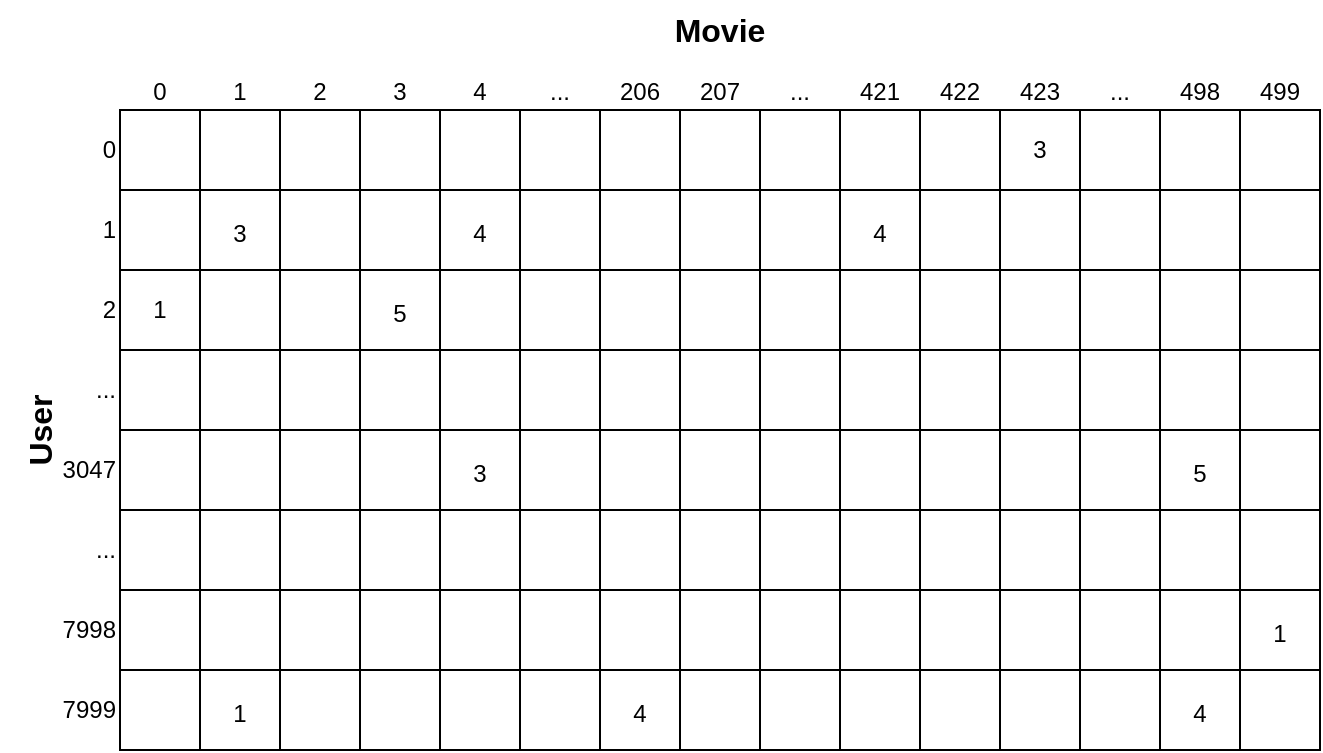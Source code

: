 <mxfile version="20.3.0" type="device"><diagram id="9Om4gq8bG-3gStliIBa_" name="Page-1"><mxGraphModel dx="399" dy="277" grid="1" gridSize="10" guides="1" tooltips="1" connect="1" arrows="1" fold="1" page="1" pageScale="1" pageWidth="850" pageHeight="1100" math="0" shadow="0"><root><mxCell id="0"/><mxCell id="1" parent="0"/><mxCell id="I-Z2u-x2eK2UeabeaZF--166" value="" style="group;verticalAlign=bottom;fillColor=default;strokeColor=default;rounded=0;container=0;" parent="1" vertex="1" connectable="0"><mxGeometry x="80" y="80" width="600" height="320" as="geometry"/></mxCell><mxCell id="I-Z2u-x2eK2UeabeaZF--1" value="0" style="rounded=0;whiteSpace=wrap;html=1;labelPosition=center;verticalLabelPosition=top;align=center;verticalAlign=bottom;" parent="1" vertex="1"><mxGeometry x="80" y="80" width="40" height="40" as="geometry"/></mxCell><mxCell id="I-Z2u-x2eK2UeabeaZF--2" value="1" style="rounded=0;whiteSpace=wrap;html=1;verticalAlign=bottom;labelPosition=center;verticalLabelPosition=top;align=center;" parent="1" vertex="1"><mxGeometry x="120" y="80" width="40" height="40" as="geometry"/></mxCell><mxCell id="I-Z2u-x2eK2UeabeaZF--3" value="2" style="rounded=0;whiteSpace=wrap;html=1;verticalAlign=bottom;labelPosition=center;verticalLabelPosition=top;align=center;" parent="1" vertex="1"><mxGeometry x="160" y="80" width="40" height="40" as="geometry"/></mxCell><mxCell id="I-Z2u-x2eK2UeabeaZF--4" value="3" style="rounded=0;whiteSpace=wrap;html=1;verticalAlign=bottom;labelPosition=center;verticalLabelPosition=top;align=center;" parent="1" vertex="1"><mxGeometry x="200" y="80" width="40" height="40" as="geometry"/></mxCell><mxCell id="I-Z2u-x2eK2UeabeaZF--5" value="4" style="rounded=0;whiteSpace=wrap;html=1;verticalAlign=bottom;labelPosition=center;verticalLabelPosition=top;align=center;" parent="1" vertex="1"><mxGeometry x="240" y="80" width="40" height="40" as="geometry"/></mxCell><mxCell id="I-Z2u-x2eK2UeabeaZF--6" value="..." style="rounded=0;whiteSpace=wrap;html=1;verticalAlign=bottom;labelPosition=center;verticalLabelPosition=top;align=center;" parent="1" vertex="1"><mxGeometry x="280" y="80" width="40" height="40" as="geometry"/></mxCell><mxCell id="I-Z2u-x2eK2UeabeaZF--7" value="206" style="rounded=0;whiteSpace=wrap;html=1;verticalAlign=bottom;labelPosition=center;verticalLabelPosition=top;align=center;" parent="1" vertex="1"><mxGeometry x="320" y="80" width="40" height="40" as="geometry"/></mxCell><mxCell id="I-Z2u-x2eK2UeabeaZF--8" value="207" style="rounded=0;whiteSpace=wrap;html=1;verticalAlign=bottom;labelPosition=center;verticalLabelPosition=top;align=center;" parent="1" vertex="1"><mxGeometry x="360" y="80" width="40" height="40" as="geometry"/></mxCell><mxCell id="I-Z2u-x2eK2UeabeaZF--9" value="..." style="rounded=0;whiteSpace=wrap;html=1;verticalAlign=bottom;labelPosition=center;verticalLabelPosition=top;align=center;" parent="1" vertex="1"><mxGeometry x="400" y="80" width="40" height="40" as="geometry"/></mxCell><mxCell id="I-Z2u-x2eK2UeabeaZF--10" value="421" style="rounded=0;whiteSpace=wrap;html=1;verticalAlign=bottom;labelPosition=center;verticalLabelPosition=top;align=center;" parent="1" vertex="1"><mxGeometry x="440" y="80" width="40" height="40" as="geometry"/></mxCell><mxCell id="I-Z2u-x2eK2UeabeaZF--11" value="422" style="rounded=0;whiteSpace=wrap;html=1;verticalAlign=bottom;labelPosition=center;verticalLabelPosition=top;align=center;" parent="1" vertex="1"><mxGeometry x="480" y="80" width="40" height="40" as="geometry"/></mxCell><mxCell id="I-Z2u-x2eK2UeabeaZF--12" value="423" style="rounded=0;whiteSpace=wrap;html=1;verticalAlign=bottom;labelPosition=center;verticalLabelPosition=top;align=center;" parent="1" vertex="1"><mxGeometry x="520" y="80" width="40" height="40" as="geometry"/></mxCell><mxCell id="I-Z2u-x2eK2UeabeaZF--13" value="..." style="rounded=0;whiteSpace=wrap;html=1;verticalAlign=bottom;labelPosition=center;verticalLabelPosition=top;align=center;" parent="1" vertex="1"><mxGeometry x="560" y="80" width="40" height="40" as="geometry"/></mxCell><mxCell id="I-Z2u-x2eK2UeabeaZF--14" value="498" style="rounded=0;whiteSpace=wrap;html=1;verticalAlign=bottom;labelPosition=center;verticalLabelPosition=top;align=center;" parent="1" vertex="1"><mxGeometry x="600" y="80" width="40" height="40" as="geometry"/></mxCell><mxCell id="I-Z2u-x2eK2UeabeaZF--15" value="499" style="rounded=0;whiteSpace=wrap;html=1;verticalAlign=bottom;labelPosition=center;verticalLabelPosition=top;align=center;" parent="1" vertex="1"><mxGeometry x="640" y="80" width="40" height="40" as="geometry"/></mxCell><mxCell id="I-Z2u-x2eK2UeabeaZF--16" value="" style="rounded=0;whiteSpace=wrap;html=1;verticalAlign=middle;labelPosition=center;verticalLabelPosition=middle;align=center;" parent="1" vertex="1"><mxGeometry x="80" y="120" width="40" height="40" as="geometry"/></mxCell><mxCell id="I-Z2u-x2eK2UeabeaZF--17" value="3" style="rounded=0;whiteSpace=wrap;html=1;verticalAlign=bottom;spacingBottom=9;" parent="1" vertex="1"><mxGeometry x="120" y="120" width="40" height="40" as="geometry"/></mxCell><mxCell id="I-Z2u-x2eK2UeabeaZF--18" value="" style="rounded=0;whiteSpace=wrap;html=1;verticalAlign=bottom;spacingBottom=9;" parent="1" vertex="1"><mxGeometry x="160" y="120" width="40" height="40" as="geometry"/></mxCell><mxCell id="I-Z2u-x2eK2UeabeaZF--19" value="" style="rounded=0;whiteSpace=wrap;html=1;verticalAlign=bottom;spacingBottom=9;" parent="1" vertex="1"><mxGeometry x="200" y="120" width="40" height="40" as="geometry"/></mxCell><mxCell id="I-Z2u-x2eK2UeabeaZF--20" value="4" style="rounded=0;whiteSpace=wrap;html=1;verticalAlign=bottom;spacingBottom=9;" parent="1" vertex="1"><mxGeometry x="240" y="120" width="40" height="40" as="geometry"/></mxCell><mxCell id="I-Z2u-x2eK2UeabeaZF--21" value="" style="rounded=0;whiteSpace=wrap;html=1;verticalAlign=bottom;spacingBottom=9;" parent="1" vertex="1"><mxGeometry x="280" y="120" width="40" height="40" as="geometry"/></mxCell><mxCell id="I-Z2u-x2eK2UeabeaZF--22" value="" style="rounded=0;whiteSpace=wrap;html=1;verticalAlign=bottom;spacingBottom=9;" parent="1" vertex="1"><mxGeometry x="320" y="120" width="40" height="40" as="geometry"/></mxCell><mxCell id="I-Z2u-x2eK2UeabeaZF--23" value="" style="rounded=0;whiteSpace=wrap;html=1;verticalAlign=bottom;spacingBottom=9;" parent="1" vertex="1"><mxGeometry x="360" y="120" width="40" height="40" as="geometry"/></mxCell><mxCell id="I-Z2u-x2eK2UeabeaZF--24" value="" style="rounded=0;whiteSpace=wrap;html=1;verticalAlign=bottom;spacingBottom=9;" parent="1" vertex="1"><mxGeometry x="400" y="120" width="40" height="40" as="geometry"/></mxCell><mxCell id="I-Z2u-x2eK2UeabeaZF--25" value="4" style="rounded=0;whiteSpace=wrap;html=1;verticalAlign=bottom;spacingBottom=9;" parent="1" vertex="1"><mxGeometry x="440" y="120" width="40" height="40" as="geometry"/></mxCell><mxCell id="I-Z2u-x2eK2UeabeaZF--26" value="" style="rounded=0;whiteSpace=wrap;html=1;verticalAlign=bottom;spacingBottom=9;" parent="1" vertex="1"><mxGeometry x="480" y="120" width="40" height="40" as="geometry"/></mxCell><mxCell id="I-Z2u-x2eK2UeabeaZF--27" value="" style="rounded=0;whiteSpace=wrap;html=1;verticalAlign=bottom;spacingBottom=9;" parent="1" vertex="1"><mxGeometry x="520" y="120" width="40" height="40" as="geometry"/></mxCell><mxCell id="I-Z2u-x2eK2UeabeaZF--28" value="" style="rounded=0;whiteSpace=wrap;html=1;verticalAlign=bottom;spacingBottom=9;" parent="1" vertex="1"><mxGeometry x="560" y="120" width="40" height="40" as="geometry"/></mxCell><mxCell id="I-Z2u-x2eK2UeabeaZF--29" value="" style="rounded=0;whiteSpace=wrap;html=1;verticalAlign=bottom;spacingBottom=9;" parent="1" vertex="1"><mxGeometry x="600" y="120" width="40" height="40" as="geometry"/></mxCell><mxCell id="I-Z2u-x2eK2UeabeaZF--30" value="" style="rounded=0;whiteSpace=wrap;html=1;verticalAlign=bottom;spacingBottom=9;" parent="1" vertex="1"><mxGeometry x="640" y="120" width="40" height="40" as="geometry"/></mxCell><mxCell id="I-Z2u-x2eK2UeabeaZF--31" value="1" style="rounded=0;whiteSpace=wrap;html=1;verticalAlign=middle;labelPosition=center;verticalLabelPosition=middle;align=center;" parent="1" vertex="1"><mxGeometry x="80" y="160" width="40" height="40" as="geometry"/></mxCell><mxCell id="I-Z2u-x2eK2UeabeaZF--32" value="" style="rounded=0;whiteSpace=wrap;html=1;verticalAlign=bottom;spacingBottom=9;" parent="1" vertex="1"><mxGeometry x="120" y="160" width="40" height="40" as="geometry"/></mxCell><mxCell id="I-Z2u-x2eK2UeabeaZF--33" value="" style="rounded=0;whiteSpace=wrap;html=1;verticalAlign=bottom;spacingBottom=9;" parent="1" vertex="1"><mxGeometry x="160" y="160" width="40" height="40" as="geometry"/></mxCell><mxCell id="I-Z2u-x2eK2UeabeaZF--34" value="5" style="rounded=0;whiteSpace=wrap;html=1;verticalAlign=bottom;spacingBottom=9;" parent="1" vertex="1"><mxGeometry x="200" y="160" width="40" height="40" as="geometry"/></mxCell><mxCell id="I-Z2u-x2eK2UeabeaZF--35" value="" style="rounded=0;whiteSpace=wrap;html=1;verticalAlign=bottom;spacingBottom=9;" parent="1" vertex="1"><mxGeometry x="240" y="160" width="40" height="40" as="geometry"/></mxCell><mxCell id="I-Z2u-x2eK2UeabeaZF--36" value="" style="rounded=0;whiteSpace=wrap;html=1;verticalAlign=bottom;spacingBottom=9;" parent="1" vertex="1"><mxGeometry x="280" y="160" width="40" height="40" as="geometry"/></mxCell><mxCell id="I-Z2u-x2eK2UeabeaZF--37" value="" style="rounded=0;whiteSpace=wrap;html=1;verticalAlign=bottom;spacingBottom=9;" parent="1" vertex="1"><mxGeometry x="320" y="160" width="40" height="40" as="geometry"/></mxCell><mxCell id="I-Z2u-x2eK2UeabeaZF--38" value="" style="rounded=0;whiteSpace=wrap;html=1;verticalAlign=bottom;spacingBottom=9;" parent="1" vertex="1"><mxGeometry x="360" y="160" width="40" height="40" as="geometry"/></mxCell><mxCell id="I-Z2u-x2eK2UeabeaZF--39" value="" style="rounded=0;whiteSpace=wrap;html=1;verticalAlign=bottom;spacingBottom=9;" parent="1" vertex="1"><mxGeometry x="400" y="160" width="40" height="40" as="geometry"/></mxCell><mxCell id="I-Z2u-x2eK2UeabeaZF--40" value="" style="rounded=0;whiteSpace=wrap;html=1;verticalAlign=bottom;spacingBottom=9;" parent="1" vertex="1"><mxGeometry x="440" y="160" width="40" height="40" as="geometry"/></mxCell><mxCell id="I-Z2u-x2eK2UeabeaZF--41" value="" style="rounded=0;whiteSpace=wrap;html=1;verticalAlign=bottom;spacingBottom=9;" parent="1" vertex="1"><mxGeometry x="480" y="160" width="40" height="40" as="geometry"/></mxCell><mxCell id="I-Z2u-x2eK2UeabeaZF--42" value="" style="rounded=0;whiteSpace=wrap;html=1;verticalAlign=bottom;spacingBottom=9;" parent="1" vertex="1"><mxGeometry x="520" y="160" width="40" height="40" as="geometry"/></mxCell><mxCell id="I-Z2u-x2eK2UeabeaZF--43" value="" style="rounded=0;whiteSpace=wrap;html=1;verticalAlign=bottom;spacingBottom=9;" parent="1" vertex="1"><mxGeometry x="560" y="160" width="40" height="40" as="geometry"/></mxCell><mxCell id="I-Z2u-x2eK2UeabeaZF--44" value="" style="rounded=0;whiteSpace=wrap;html=1;verticalAlign=bottom;spacingBottom=9;" parent="1" vertex="1"><mxGeometry x="600" y="160" width="40" height="40" as="geometry"/></mxCell><mxCell id="I-Z2u-x2eK2UeabeaZF--45" value="" style="rounded=0;whiteSpace=wrap;html=1;verticalAlign=bottom;spacingBottom=9;" parent="1" vertex="1"><mxGeometry x="640" y="160" width="40" height="40" as="geometry"/></mxCell><mxCell id="I-Z2u-x2eK2UeabeaZF--46" value="" style="rounded=0;whiteSpace=wrap;html=1;verticalAlign=middle;labelPosition=center;verticalLabelPosition=middle;align=center;" parent="1" vertex="1"><mxGeometry x="80" y="200" width="40" height="40" as="geometry"/></mxCell><mxCell id="I-Z2u-x2eK2UeabeaZF--47" value="" style="rounded=0;whiteSpace=wrap;html=1;verticalAlign=bottom;spacingBottom=9;" parent="1" vertex="1"><mxGeometry x="120" y="200" width="40" height="40" as="geometry"/></mxCell><mxCell id="I-Z2u-x2eK2UeabeaZF--48" value="" style="rounded=0;whiteSpace=wrap;html=1;verticalAlign=bottom;spacingBottom=9;" parent="1" vertex="1"><mxGeometry x="160" y="200" width="40" height="40" as="geometry"/></mxCell><mxCell id="I-Z2u-x2eK2UeabeaZF--49" value="" style="rounded=0;whiteSpace=wrap;html=1;verticalAlign=bottom;spacingBottom=9;" parent="1" vertex="1"><mxGeometry x="200" y="200" width="40" height="40" as="geometry"/></mxCell><mxCell id="I-Z2u-x2eK2UeabeaZF--50" value="" style="rounded=0;whiteSpace=wrap;html=1;verticalAlign=bottom;spacingBottom=9;" parent="1" vertex="1"><mxGeometry x="240" y="200" width="40" height="40" as="geometry"/></mxCell><mxCell id="I-Z2u-x2eK2UeabeaZF--51" value="" style="rounded=0;whiteSpace=wrap;html=1;verticalAlign=bottom;spacingBottom=9;" parent="1" vertex="1"><mxGeometry x="280" y="200" width="40" height="40" as="geometry"/></mxCell><mxCell id="I-Z2u-x2eK2UeabeaZF--52" value="" style="rounded=0;whiteSpace=wrap;html=1;verticalAlign=bottom;spacingBottom=9;" parent="1" vertex="1"><mxGeometry x="320" y="200" width="40" height="40" as="geometry"/></mxCell><mxCell id="I-Z2u-x2eK2UeabeaZF--53" value="" style="rounded=0;whiteSpace=wrap;html=1;verticalAlign=bottom;spacingBottom=9;" parent="1" vertex="1"><mxGeometry x="360" y="200" width="40" height="40" as="geometry"/></mxCell><mxCell id="I-Z2u-x2eK2UeabeaZF--54" value="" style="rounded=0;whiteSpace=wrap;html=1;verticalAlign=bottom;spacingBottom=9;" parent="1" vertex="1"><mxGeometry x="400" y="200" width="40" height="40" as="geometry"/></mxCell><mxCell id="I-Z2u-x2eK2UeabeaZF--55" value="" style="rounded=0;whiteSpace=wrap;html=1;verticalAlign=bottom;spacingBottom=9;" parent="1" vertex="1"><mxGeometry x="440" y="200" width="40" height="40" as="geometry"/></mxCell><mxCell id="I-Z2u-x2eK2UeabeaZF--56" value="" style="rounded=0;whiteSpace=wrap;html=1;verticalAlign=bottom;spacingBottom=9;" parent="1" vertex="1"><mxGeometry x="480" y="200" width="40" height="40" as="geometry"/></mxCell><mxCell id="I-Z2u-x2eK2UeabeaZF--57" value="" style="rounded=0;whiteSpace=wrap;html=1;verticalAlign=bottom;spacingBottom=9;" parent="1" vertex="1"><mxGeometry x="520" y="200" width="40" height="40" as="geometry"/></mxCell><mxCell id="I-Z2u-x2eK2UeabeaZF--58" value="" style="rounded=0;whiteSpace=wrap;html=1;verticalAlign=bottom;spacingBottom=9;" parent="1" vertex="1"><mxGeometry x="560" y="200" width="40" height="40" as="geometry"/></mxCell><mxCell id="I-Z2u-x2eK2UeabeaZF--59" value="" style="rounded=0;whiteSpace=wrap;html=1;verticalAlign=bottom;spacingBottom=9;" parent="1" vertex="1"><mxGeometry x="600" y="200" width="40" height="40" as="geometry"/></mxCell><mxCell id="I-Z2u-x2eK2UeabeaZF--60" value="" style="rounded=0;whiteSpace=wrap;html=1;verticalAlign=bottom;spacingBottom=9;" parent="1" vertex="1"><mxGeometry x="640" y="200" width="40" height="40" as="geometry"/></mxCell><mxCell id="I-Z2u-x2eK2UeabeaZF--61" value="" style="rounded=0;whiteSpace=wrap;html=1;verticalAlign=middle;labelPosition=center;verticalLabelPosition=middle;align=center;" parent="1" vertex="1"><mxGeometry x="80" y="240" width="40" height="40" as="geometry"/></mxCell><mxCell id="I-Z2u-x2eK2UeabeaZF--62" value="" style="rounded=0;whiteSpace=wrap;html=1;verticalAlign=bottom;spacingBottom=9;" parent="1" vertex="1"><mxGeometry x="120" y="240" width="40" height="40" as="geometry"/></mxCell><mxCell id="I-Z2u-x2eK2UeabeaZF--63" value="" style="rounded=0;whiteSpace=wrap;html=1;verticalAlign=bottom;spacingBottom=9;" parent="1" vertex="1"><mxGeometry x="160" y="240" width="40" height="40" as="geometry"/></mxCell><mxCell id="I-Z2u-x2eK2UeabeaZF--64" value="" style="rounded=0;whiteSpace=wrap;html=1;verticalAlign=bottom;spacingBottom=9;" parent="1" vertex="1"><mxGeometry x="200" y="240" width="40" height="40" as="geometry"/></mxCell><mxCell id="I-Z2u-x2eK2UeabeaZF--65" value="3" style="rounded=0;whiteSpace=wrap;html=1;verticalAlign=bottom;spacingBottom=9;" parent="1" vertex="1"><mxGeometry x="240" y="240" width="40" height="40" as="geometry"/></mxCell><mxCell id="I-Z2u-x2eK2UeabeaZF--66" value="" style="rounded=0;whiteSpace=wrap;html=1;verticalAlign=bottom;spacingBottom=9;" parent="1" vertex="1"><mxGeometry x="280" y="240" width="40" height="40" as="geometry"/></mxCell><mxCell id="I-Z2u-x2eK2UeabeaZF--67" value="" style="rounded=0;whiteSpace=wrap;html=1;verticalAlign=bottom;spacingBottom=9;" parent="1" vertex="1"><mxGeometry x="320" y="240" width="40" height="40" as="geometry"/></mxCell><mxCell id="I-Z2u-x2eK2UeabeaZF--68" value="" style="rounded=0;whiteSpace=wrap;html=1;verticalAlign=bottom;spacingBottom=9;" parent="1" vertex="1"><mxGeometry x="360" y="240" width="40" height="40" as="geometry"/></mxCell><mxCell id="I-Z2u-x2eK2UeabeaZF--69" value="" style="rounded=0;whiteSpace=wrap;html=1;verticalAlign=bottom;spacingBottom=9;" parent="1" vertex="1"><mxGeometry x="400" y="240" width="40" height="40" as="geometry"/></mxCell><mxCell id="I-Z2u-x2eK2UeabeaZF--70" value="" style="rounded=0;whiteSpace=wrap;html=1;verticalAlign=bottom;spacingBottom=9;" parent="1" vertex="1"><mxGeometry x="440" y="240" width="40" height="40" as="geometry"/></mxCell><mxCell id="I-Z2u-x2eK2UeabeaZF--71" value="" style="rounded=0;whiteSpace=wrap;html=1;verticalAlign=bottom;spacingBottom=9;" parent="1" vertex="1"><mxGeometry x="480" y="240" width="40" height="40" as="geometry"/></mxCell><mxCell id="I-Z2u-x2eK2UeabeaZF--72" value="" style="rounded=0;whiteSpace=wrap;html=1;verticalAlign=bottom;spacingBottom=9;" parent="1" vertex="1"><mxGeometry x="520" y="240" width="40" height="40" as="geometry"/></mxCell><mxCell id="I-Z2u-x2eK2UeabeaZF--73" value="" style="rounded=0;whiteSpace=wrap;html=1;verticalAlign=bottom;spacingBottom=9;" parent="1" vertex="1"><mxGeometry x="560" y="240" width="40" height="40" as="geometry"/></mxCell><mxCell id="I-Z2u-x2eK2UeabeaZF--74" value="5" style="rounded=0;whiteSpace=wrap;html=1;verticalAlign=bottom;spacingBottom=9;" parent="1" vertex="1"><mxGeometry x="600" y="240" width="40" height="40" as="geometry"/></mxCell><mxCell id="I-Z2u-x2eK2UeabeaZF--75" value="" style="rounded=0;whiteSpace=wrap;html=1;verticalAlign=bottom;spacingBottom=9;" parent="1" vertex="1"><mxGeometry x="640" y="240" width="40" height="40" as="geometry"/></mxCell><mxCell id="I-Z2u-x2eK2UeabeaZF--121" value="" style="rounded=0;whiteSpace=wrap;html=1;verticalAlign=middle;labelPosition=center;verticalLabelPosition=middle;align=center;" parent="1" vertex="1"><mxGeometry x="80" y="280" width="40" height="40" as="geometry"/></mxCell><mxCell id="I-Z2u-x2eK2UeabeaZF--122" value="" style="rounded=0;whiteSpace=wrap;html=1;verticalAlign=bottom;spacingBottom=9;" parent="1" vertex="1"><mxGeometry x="120" y="280" width="40" height="40" as="geometry"/></mxCell><mxCell id="I-Z2u-x2eK2UeabeaZF--123" value="" style="rounded=0;whiteSpace=wrap;html=1;verticalAlign=bottom;spacingBottom=9;" parent="1" vertex="1"><mxGeometry x="160" y="280" width="40" height="40" as="geometry"/></mxCell><mxCell id="I-Z2u-x2eK2UeabeaZF--124" value="" style="rounded=0;whiteSpace=wrap;html=1;verticalAlign=bottom;spacingBottom=9;" parent="1" vertex="1"><mxGeometry x="200" y="280" width="40" height="40" as="geometry"/></mxCell><mxCell id="I-Z2u-x2eK2UeabeaZF--125" value="" style="rounded=0;whiteSpace=wrap;html=1;verticalAlign=bottom;spacingBottom=9;" parent="1" vertex="1"><mxGeometry x="240" y="280" width="40" height="40" as="geometry"/></mxCell><mxCell id="I-Z2u-x2eK2UeabeaZF--126" value="" style="rounded=0;whiteSpace=wrap;html=1;verticalAlign=bottom;spacingBottom=9;" parent="1" vertex="1"><mxGeometry x="280" y="280" width="40" height="40" as="geometry"/></mxCell><mxCell id="I-Z2u-x2eK2UeabeaZF--127" value="" style="rounded=0;whiteSpace=wrap;html=1;verticalAlign=bottom;spacingBottom=9;" parent="1" vertex="1"><mxGeometry x="320" y="280" width="40" height="40" as="geometry"/></mxCell><mxCell id="I-Z2u-x2eK2UeabeaZF--128" value="" style="rounded=0;whiteSpace=wrap;html=1;verticalAlign=bottom;spacingBottom=9;" parent="1" vertex="1"><mxGeometry x="360" y="280" width="40" height="40" as="geometry"/></mxCell><mxCell id="I-Z2u-x2eK2UeabeaZF--129" value="" style="rounded=0;whiteSpace=wrap;html=1;verticalAlign=bottom;spacingBottom=9;" parent="1" vertex="1"><mxGeometry x="400" y="280" width="40" height="40" as="geometry"/></mxCell><mxCell id="I-Z2u-x2eK2UeabeaZF--130" value="" style="rounded=0;whiteSpace=wrap;html=1;verticalAlign=bottom;spacingBottom=9;" parent="1" vertex="1"><mxGeometry x="440" y="280" width="40" height="40" as="geometry"/></mxCell><mxCell id="I-Z2u-x2eK2UeabeaZF--131" value="" style="rounded=0;whiteSpace=wrap;html=1;verticalAlign=bottom;spacingBottom=9;" parent="1" vertex="1"><mxGeometry x="480" y="280" width="40" height="40" as="geometry"/></mxCell><mxCell id="I-Z2u-x2eK2UeabeaZF--132" value="" style="rounded=0;whiteSpace=wrap;html=1;verticalAlign=bottom;spacingBottom=9;" parent="1" vertex="1"><mxGeometry x="520" y="280" width="40" height="40" as="geometry"/></mxCell><mxCell id="I-Z2u-x2eK2UeabeaZF--133" value="" style="rounded=0;whiteSpace=wrap;html=1;verticalAlign=bottom;spacingBottom=9;" parent="1" vertex="1"><mxGeometry x="560" y="280" width="40" height="40" as="geometry"/></mxCell><mxCell id="I-Z2u-x2eK2UeabeaZF--134" value="" style="rounded=0;whiteSpace=wrap;html=1;verticalAlign=bottom;spacingBottom=9;" parent="1" vertex="1"><mxGeometry x="600" y="280" width="40" height="40" as="geometry"/></mxCell><mxCell id="I-Z2u-x2eK2UeabeaZF--135" value="" style="rounded=0;whiteSpace=wrap;html=1;verticalAlign=bottom;spacingBottom=9;" parent="1" vertex="1"><mxGeometry x="640" y="280" width="40" height="40" as="geometry"/></mxCell><mxCell id="I-Z2u-x2eK2UeabeaZF--136" value="" style="rounded=0;whiteSpace=wrap;html=1;verticalAlign=middle;labelPosition=center;verticalLabelPosition=middle;align=center;" parent="1" vertex="1"><mxGeometry x="80" y="320" width="40" height="40" as="geometry"/></mxCell><mxCell id="I-Z2u-x2eK2UeabeaZF--137" value="" style="rounded=0;whiteSpace=wrap;html=1;verticalAlign=bottom;spacingBottom=9;" parent="1" vertex="1"><mxGeometry x="120" y="320" width="40" height="40" as="geometry"/></mxCell><mxCell id="I-Z2u-x2eK2UeabeaZF--138" value="" style="rounded=0;whiteSpace=wrap;html=1;verticalAlign=bottom;spacingBottom=9;" parent="1" vertex="1"><mxGeometry x="160" y="320" width="40" height="40" as="geometry"/></mxCell><mxCell id="I-Z2u-x2eK2UeabeaZF--139" value="" style="rounded=0;whiteSpace=wrap;html=1;verticalAlign=bottom;spacingBottom=9;" parent="1" vertex="1"><mxGeometry x="200" y="320" width="40" height="40" as="geometry"/></mxCell><mxCell id="I-Z2u-x2eK2UeabeaZF--140" value="" style="rounded=0;whiteSpace=wrap;html=1;verticalAlign=bottom;spacingBottom=9;" parent="1" vertex="1"><mxGeometry x="240" y="320" width="40" height="40" as="geometry"/></mxCell><mxCell id="I-Z2u-x2eK2UeabeaZF--141" value="" style="rounded=0;whiteSpace=wrap;html=1;verticalAlign=bottom;spacingBottom=9;" parent="1" vertex="1"><mxGeometry x="280" y="320" width="40" height="40" as="geometry"/></mxCell><mxCell id="I-Z2u-x2eK2UeabeaZF--142" value="" style="rounded=0;whiteSpace=wrap;html=1;verticalAlign=bottom;spacingBottom=9;" parent="1" vertex="1"><mxGeometry x="320" y="320" width="40" height="40" as="geometry"/></mxCell><mxCell id="I-Z2u-x2eK2UeabeaZF--143" value="" style="rounded=0;whiteSpace=wrap;html=1;verticalAlign=bottom;spacingBottom=9;" parent="1" vertex="1"><mxGeometry x="360" y="320" width="40" height="40" as="geometry"/></mxCell><mxCell id="I-Z2u-x2eK2UeabeaZF--144" value="" style="rounded=0;whiteSpace=wrap;html=1;verticalAlign=bottom;spacingBottom=9;" parent="1" vertex="1"><mxGeometry x="400" y="320" width="40" height="40" as="geometry"/></mxCell><mxCell id="I-Z2u-x2eK2UeabeaZF--145" value="" style="rounded=0;whiteSpace=wrap;html=1;verticalAlign=bottom;spacingBottom=9;" parent="1" vertex="1"><mxGeometry x="440" y="320" width="40" height="40" as="geometry"/></mxCell><mxCell id="I-Z2u-x2eK2UeabeaZF--146" value="" style="rounded=0;whiteSpace=wrap;html=1;verticalAlign=bottom;spacingBottom=9;" parent="1" vertex="1"><mxGeometry x="480" y="320" width="40" height="40" as="geometry"/></mxCell><mxCell id="I-Z2u-x2eK2UeabeaZF--147" value="" style="rounded=0;whiteSpace=wrap;html=1;verticalAlign=bottom;spacingBottom=9;" parent="1" vertex="1"><mxGeometry x="520" y="320" width="40" height="40" as="geometry"/></mxCell><mxCell id="I-Z2u-x2eK2UeabeaZF--148" value="" style="rounded=0;whiteSpace=wrap;html=1;verticalAlign=bottom;spacingBottom=9;" parent="1" vertex="1"><mxGeometry x="560" y="320" width="40" height="40" as="geometry"/></mxCell><mxCell id="I-Z2u-x2eK2UeabeaZF--149" value="" style="rounded=0;whiteSpace=wrap;html=1;verticalAlign=bottom;spacingBottom=9;" parent="1" vertex="1"><mxGeometry x="600" y="320" width="40" height="40" as="geometry"/></mxCell><mxCell id="I-Z2u-x2eK2UeabeaZF--150" value="1" style="rounded=0;whiteSpace=wrap;html=1;verticalAlign=bottom;spacingBottom=9;" parent="1" vertex="1"><mxGeometry x="640" y="320" width="40" height="40" as="geometry"/></mxCell><mxCell id="I-Z2u-x2eK2UeabeaZF--151" value="" style="rounded=0;whiteSpace=wrap;html=1;verticalAlign=middle;labelPosition=center;verticalLabelPosition=middle;align=center;" parent="1" vertex="1"><mxGeometry x="80" y="360" width="40" height="40" as="geometry"/></mxCell><mxCell id="I-Z2u-x2eK2UeabeaZF--152" value="1" style="rounded=0;whiteSpace=wrap;html=1;verticalAlign=bottom;spacingBottom=9;" parent="1" vertex="1"><mxGeometry x="120" y="360" width="40" height="40" as="geometry"/></mxCell><mxCell id="I-Z2u-x2eK2UeabeaZF--153" value="" style="rounded=0;whiteSpace=wrap;html=1;verticalAlign=bottom;spacingBottom=9;" parent="1" vertex="1"><mxGeometry x="160" y="360" width="40" height="40" as="geometry"/></mxCell><mxCell id="I-Z2u-x2eK2UeabeaZF--154" value="" style="rounded=0;whiteSpace=wrap;html=1;verticalAlign=bottom;spacingBottom=9;" parent="1" vertex="1"><mxGeometry x="200" y="360" width="40" height="40" as="geometry"/></mxCell><mxCell id="I-Z2u-x2eK2UeabeaZF--155" value="" style="rounded=0;whiteSpace=wrap;html=1;verticalAlign=bottom;spacingBottom=9;" parent="1" vertex="1"><mxGeometry x="240" y="360" width="40" height="40" as="geometry"/></mxCell><mxCell id="I-Z2u-x2eK2UeabeaZF--156" value="" style="rounded=0;whiteSpace=wrap;html=1;verticalAlign=bottom;spacingBottom=9;" parent="1" vertex="1"><mxGeometry x="280" y="360" width="40" height="40" as="geometry"/></mxCell><mxCell id="I-Z2u-x2eK2UeabeaZF--157" value="4" style="rounded=0;whiteSpace=wrap;html=1;verticalAlign=bottom;spacingBottom=9;" parent="1" vertex="1"><mxGeometry x="320" y="360" width="40" height="40" as="geometry"/></mxCell><mxCell id="I-Z2u-x2eK2UeabeaZF--158" value="" style="rounded=0;whiteSpace=wrap;html=1;verticalAlign=bottom;spacingBottom=9;" parent="1" vertex="1"><mxGeometry x="360" y="360" width="40" height="40" as="geometry"/></mxCell><mxCell id="I-Z2u-x2eK2UeabeaZF--159" value="" style="rounded=0;whiteSpace=wrap;html=1;verticalAlign=bottom;spacingBottom=9;" parent="1" vertex="1"><mxGeometry x="400" y="360" width="40" height="40" as="geometry"/></mxCell><mxCell id="I-Z2u-x2eK2UeabeaZF--160" value="" style="rounded=0;whiteSpace=wrap;html=1;verticalAlign=bottom;spacingBottom=9;" parent="1" vertex="1"><mxGeometry x="440" y="360" width="40" height="40" as="geometry"/></mxCell><mxCell id="I-Z2u-x2eK2UeabeaZF--161" value="" style="rounded=0;whiteSpace=wrap;html=1;verticalAlign=bottom;spacingBottom=9;" parent="1" vertex="1"><mxGeometry x="480" y="360" width="40" height="40" as="geometry"/></mxCell><mxCell id="I-Z2u-x2eK2UeabeaZF--162" value="" style="rounded=0;whiteSpace=wrap;html=1;verticalAlign=bottom;spacingBottom=9;" parent="1" vertex="1"><mxGeometry x="520" y="360" width="40" height="40" as="geometry"/></mxCell><mxCell id="I-Z2u-x2eK2UeabeaZF--163" value="" style="rounded=0;whiteSpace=wrap;html=1;verticalAlign=bottom;spacingBottom=9;" parent="1" vertex="1"><mxGeometry x="560" y="360" width="40" height="40" as="geometry"/></mxCell><mxCell id="I-Z2u-x2eK2UeabeaZF--164" value="4" style="rounded=0;whiteSpace=wrap;html=1;verticalAlign=bottom;spacingBottom=9;" parent="1" vertex="1"><mxGeometry x="600" y="360" width="40" height="40" as="geometry"/></mxCell><mxCell id="I-Z2u-x2eK2UeabeaZF--165" value="" style="rounded=0;whiteSpace=wrap;html=1;verticalAlign=bottom;spacingBottom=9;" parent="1" vertex="1"><mxGeometry x="640" y="360" width="40" height="40" as="geometry"/></mxCell><mxCell id="I-Z2u-x2eK2UeabeaZF--168" value="0" style="text;html=1;strokeColor=none;fillColor=none;align=right;verticalAlign=middle;whiteSpace=wrap;rounded=0;" parent="1" vertex="1"><mxGeometry x="20" y="85" width="60" height="30" as="geometry"/></mxCell><mxCell id="I-Z2u-x2eK2UeabeaZF--169" value="1" style="text;html=1;strokeColor=none;fillColor=none;align=right;verticalAlign=middle;whiteSpace=wrap;rounded=0;" parent="1" vertex="1"><mxGeometry x="20" y="125" width="60" height="30" as="geometry"/></mxCell><mxCell id="I-Z2u-x2eK2UeabeaZF--170" value="2" style="text;html=1;strokeColor=none;fillColor=none;align=right;verticalAlign=middle;whiteSpace=wrap;rounded=0;" parent="1" vertex="1"><mxGeometry x="20" y="165" width="60" height="30" as="geometry"/></mxCell><mxCell id="I-Z2u-x2eK2UeabeaZF--171" value="..." style="text;html=1;strokeColor=none;fillColor=none;align=right;verticalAlign=middle;whiteSpace=wrap;rounded=0;" parent="1" vertex="1"><mxGeometry x="20" y="205" width="60" height="30" as="geometry"/></mxCell><mxCell id="I-Z2u-x2eK2UeabeaZF--173" value="3047" style="text;html=1;strokeColor=none;fillColor=none;align=right;verticalAlign=middle;whiteSpace=wrap;rounded=0;" parent="1" vertex="1"><mxGeometry x="20" y="245" width="60" height="30" as="geometry"/></mxCell><mxCell id="I-Z2u-x2eK2UeabeaZF--174" value="..." style="text;html=1;strokeColor=none;fillColor=none;align=right;verticalAlign=middle;whiteSpace=wrap;rounded=0;" parent="1" vertex="1"><mxGeometry x="20" y="285" width="60" height="30" as="geometry"/></mxCell><mxCell id="I-Z2u-x2eK2UeabeaZF--175" value="7998" style="text;html=1;strokeColor=none;fillColor=none;align=right;verticalAlign=middle;whiteSpace=wrap;rounded=0;" parent="1" vertex="1"><mxGeometry x="20" y="325" width="60" height="30" as="geometry"/></mxCell><mxCell id="I-Z2u-x2eK2UeabeaZF--176" value="7999" style="text;html=1;strokeColor=none;fillColor=none;align=right;verticalAlign=middle;whiteSpace=wrap;rounded=0;" parent="1" vertex="1"><mxGeometry x="20" y="365" width="60" height="30" as="geometry"/></mxCell><mxCell id="I-Z2u-x2eK2UeabeaZF--177" value="3" style="text;html=1;strokeColor=none;fillColor=none;align=center;verticalAlign=middle;whiteSpace=wrap;rounded=0;" parent="1" vertex="1"><mxGeometry x="520" y="85" width="40" height="30" as="geometry"/></mxCell><mxCell id="I-Z2u-x2eK2UeabeaZF--178" value="Movie" style="text;html=1;strokeColor=none;fillColor=none;align=center;verticalAlign=middle;whiteSpace=wrap;rounded=0;fontFamily=Helvetica;fontSize=16;fontStyle=1" parent="1" vertex="1"><mxGeometry x="80" y="25" width="600" height="30" as="geometry"/></mxCell><mxCell id="I-Z2u-x2eK2UeabeaZF--180" value="User" style="text;html=1;strokeColor=none;fillColor=none;align=center;verticalAlign=middle;whiteSpace=wrap;rounded=0;fontFamily=Helvetica;fontSize=16;fontStyle=1;horizontal=0;" parent="1" vertex="1"><mxGeometry x="20" y="80" width="40" height="320" as="geometry"/></mxCell></root></mxGraphModel></diagram></mxfile>